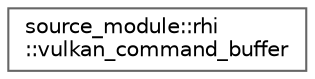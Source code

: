 digraph "类继承关系图"
{
 // LATEX_PDF_SIZE
  bgcolor="transparent";
  edge [fontname=Helvetica,fontsize=10,labelfontname=Helvetica,labelfontsize=10];
  node [fontname=Helvetica,fontsize=10,shape=box,height=0.2,width=0.4];
  rankdir="LR";
  Node0 [id="Node000000",label="source_module::rhi\l::vulkan_command_buffer",height=0.2,width=0.4,color="grey40", fillcolor="white", style="filled",URL="$classsource__module_1_1rhi_1_1vulkan__command__buffer.html",tooltip=" "];
}
